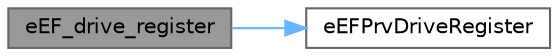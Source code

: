 digraph "eEF_drive_register"
{
 // LATEX_PDF_SIZE
  bgcolor="transparent";
  edge [fontname=Helvetica,fontsize=10,labelfontname=Helvetica,labelfontsize=10];
  node [fontname=Helvetica,fontsize=10,shape=box,height=0.2,width=0.4];
  rankdir="LR";
  Node1 [id="Node000001",label="eEF_drive_register",height=0.2,width=0.4,color="gray40", fillcolor="grey60", style="filled", fontcolor="black",tooltip="Register the functions needed to access a Drive."];
  Node1 -> Node2 [id="edge1_Node000001_Node000002",color="steelblue1",style="solid",tooltip=" "];
  Node2 [id="Node000002",label="eEFPrvDriveRegister",height=0.2,width=0.4,color="grey40", fillcolor="white", style="filled",URL="$ef__prv__drive_8c.html#a2030b517abdfc377333a4159ddd81d02",tooltip="Register the functions needed to access a Drive."];
}
